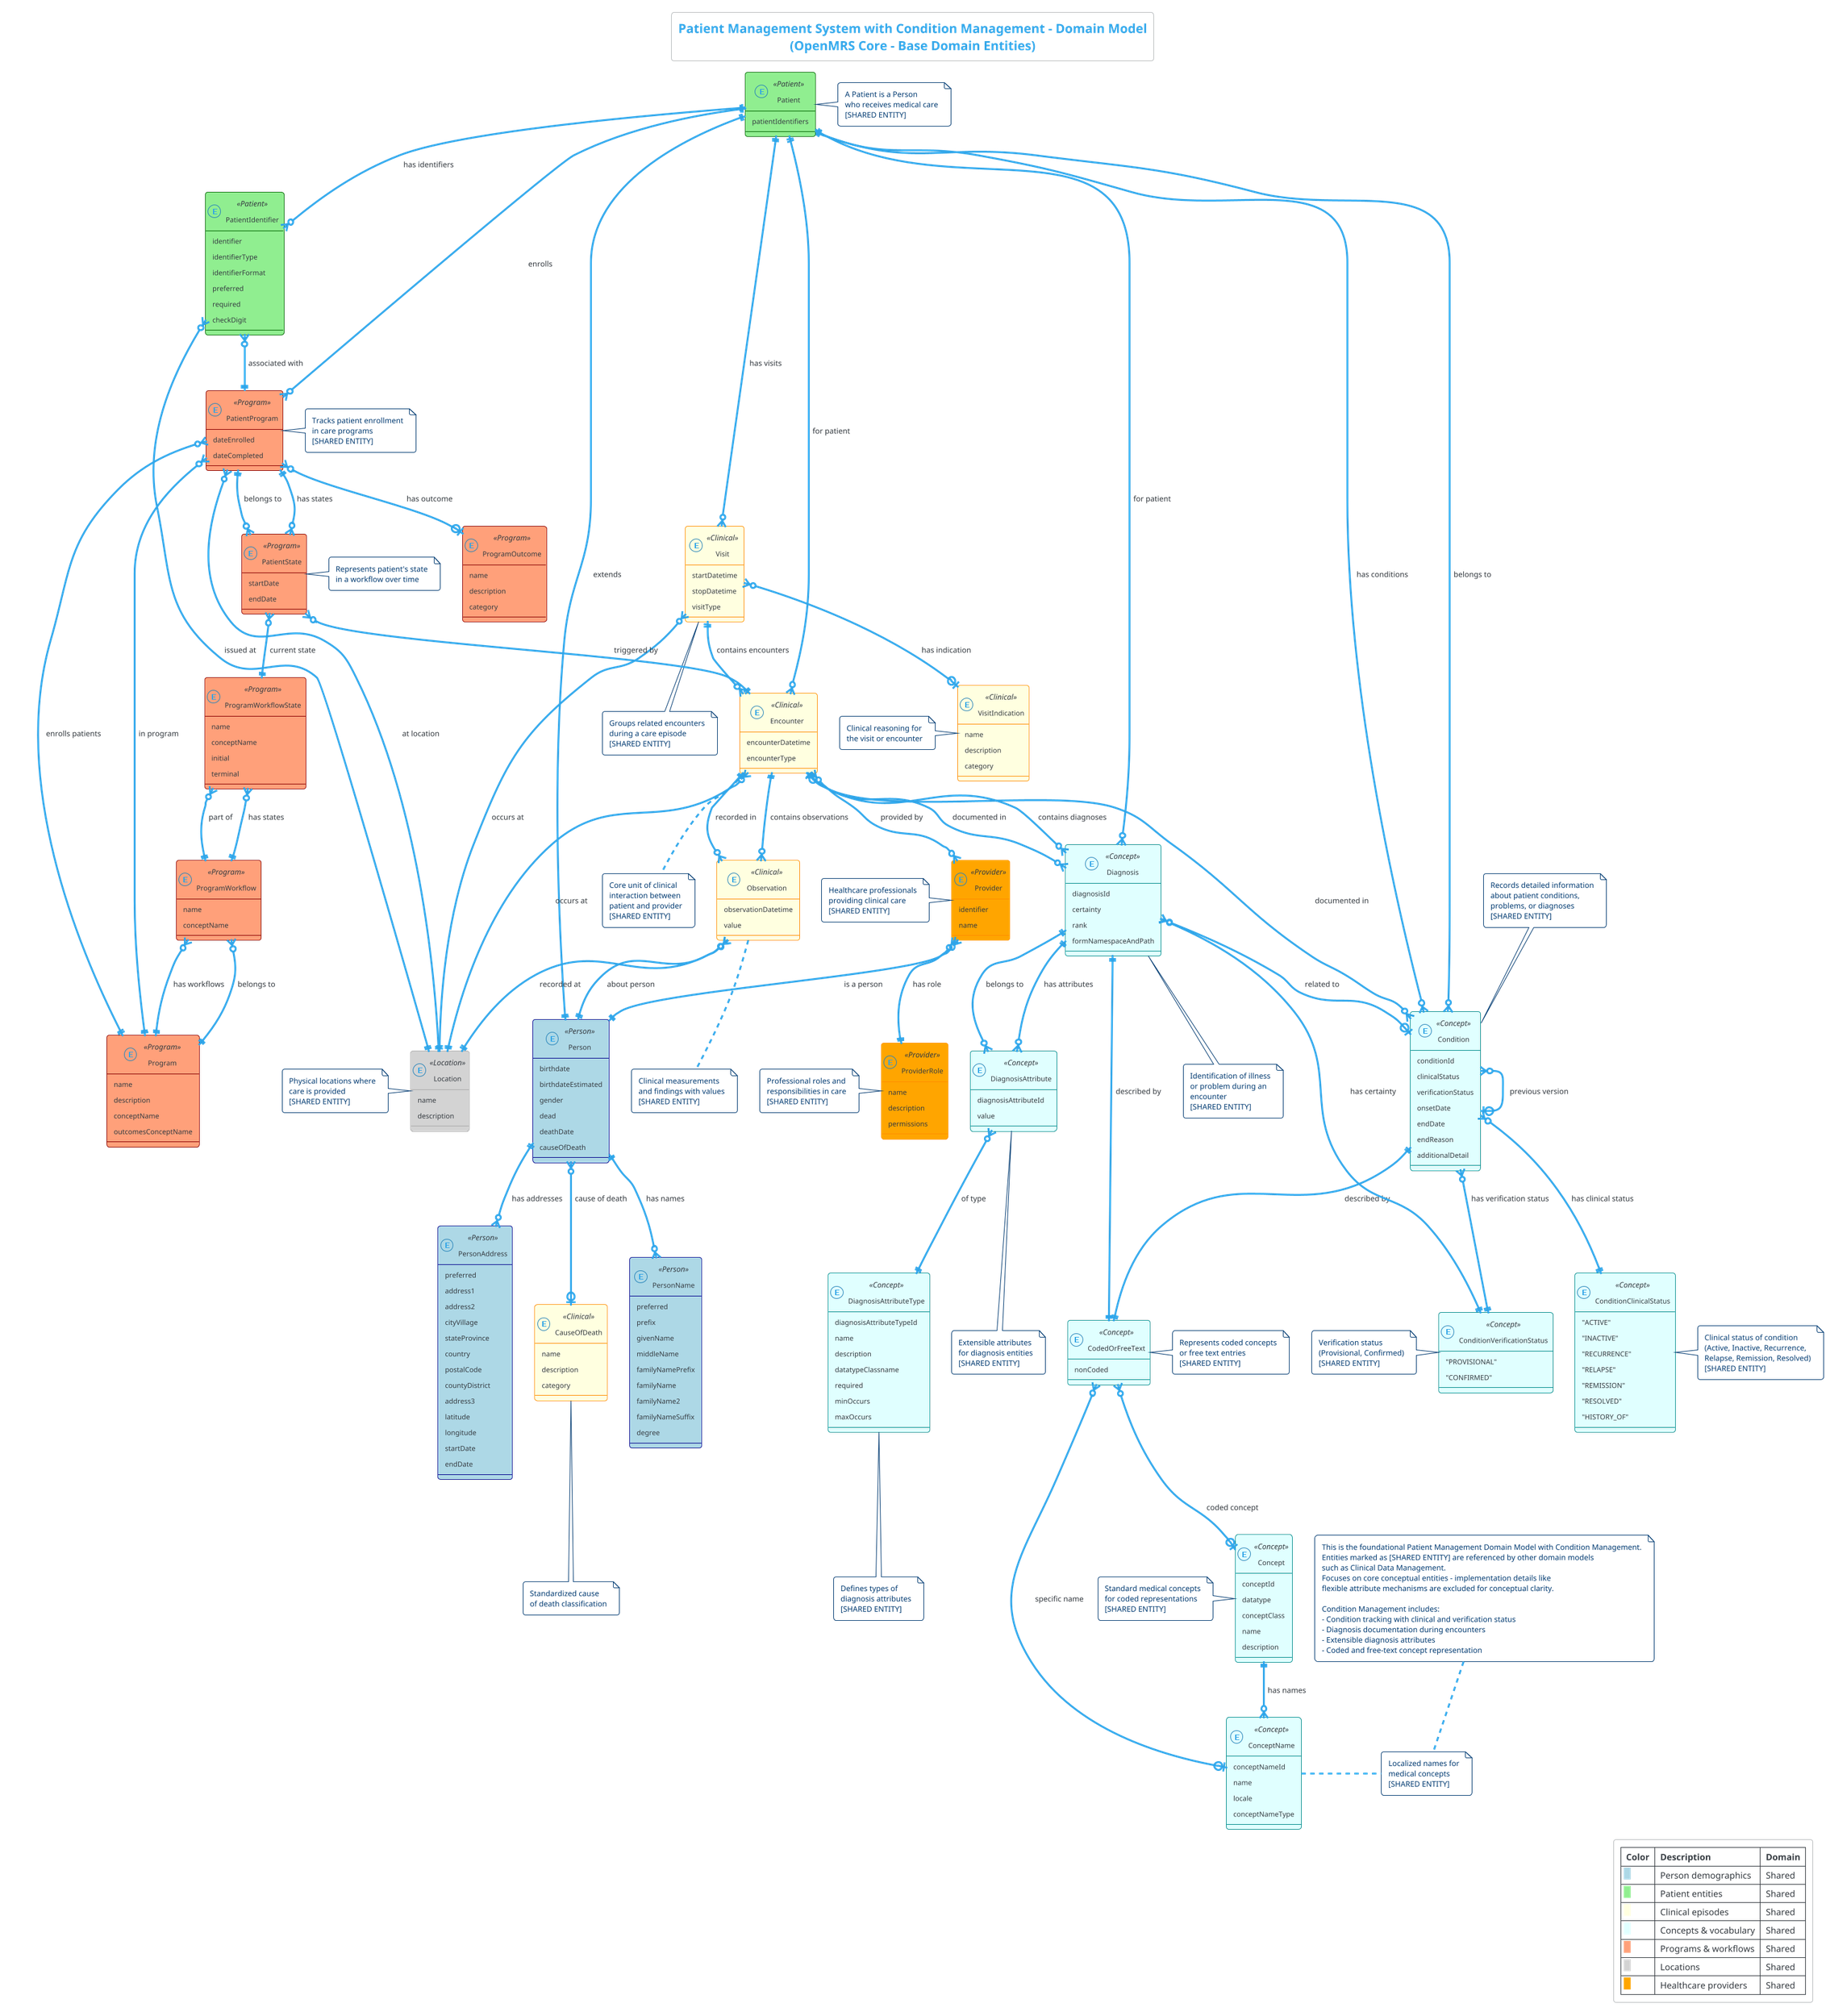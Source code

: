 @startuml Patient Management System - Domain Model
!theme cerulean-outline
title Patient Management System with Condition Management - Domain Model\n(OpenMRS Core - Base Domain Entities)

' This model contains the foundational domain entities that are shared across
' multiple OpenMRS domain models including Clinical Data Management.
' Entities defined here: Patient, Visit, Encounter, Observation, Provider, Location, Program entities
' Added: Condition Management entities for comprehensive condition and diagnosis tracking

' Define entity colors and styles - STANDARDIZED ACROSS ALL DOMAIN MODELS
' Color Legend:
' - LightBlue (Person): Person demographic entities
' - LightGreen (Patient): Patient-specific entities  
' - LightYellow (Clinical): Clinical care episode entities (Visit, Encounter, Observation)
' - LightCyan (Concept): Clinical vocabulary and concept entities (includes Condition/Diagnosis)
' - LightSalmon (Program): Program and workflow entities
' - LightGray (Location): Location and facility entities
' - Orange (Provider): Healthcare provider entities

skinparam class {
    BackgroundColor<<Person>> LightBlue
    BackgroundColor<<Patient>> LightGreen
    BackgroundColor<<Clinical>> LightYellow
    BackgroundColor<<Concept>> LightCyan
    BackgroundColor<<Program>> LightSalmon
    BackgroundColor<<Location>> LightGray
    BackgroundColor<<Provider>> Orange
    BorderColor<<Person>> DarkBlue
    BorderColor<<Patient>> DarkGreen
    BorderColor<<Clinical>> DarkOrange
    BorderColor<<Concept>> DarkCyan
    BorderColor<<Program>> DarkRed
    BorderColor<<Location>> DarkGray
    BorderColor<<Provider>> DarkOrange
}

' Core Person and Patient Entities
entity Person <<Person>> {
    birthdate
    birthdateEstimated
    gender
    dead
    deathDate
    causeOfDeath
}

entity PersonName <<Person>> {
    preferred
    prefix
    givenName
    middleName
    familyNamePrefix
    familyName
    familyName2
    familyNameSuffix
    degree
}

entity PersonAddress <<Person>> {
    preferred
    address1
    address2
    cityVillage
    stateProvince
    country
    postalCode
    countyDistrict
    address3
    latitude
    longitude
    startDate
    endDate
}

entity CauseOfDeath <<Clinical>> {
    name
    description
    category
}

entity Patient <<Patient>> {
    patientIdentifiers
}

entity PatientIdentifier <<Patient>> {
    identifier
    identifierType
    identifierFormat
    preferred
    required
    checkDigit
}

' Condition Management Entities
entity Condition <<Concept>> {
    conditionId
    clinicalStatus
    verificationStatus
    onsetDate
    endDate
    endReason
    additionalDetail
}

entity Diagnosis <<Concept>> {
    diagnosisId
    certainty
    rank
    formNamespaceAndPath
}

entity DiagnosisAttribute <<Concept>> {
    diagnosisAttributeId
    value
}

entity DiagnosisAttributeType <<Concept>> {
    diagnosisAttributeTypeId
    name
    description
    datatypeClassname
    required
    minOccurs
    maxOccurs
}

entity CodedOrFreeText <<Concept>> {
    nonCoded
}

entity ConditionClinicalStatus <<Concept>> {
    "ACTIVE"
    "INACTIVE" 
    "RECURRENCE"
    "RELAPSE"
    "REMISSION"
    "RESOLVED"
    "HISTORY_OF"
}

entity ConditionVerificationStatus <<Concept>> {
    "PROVISIONAL"
    "CONFIRMED"
}

entity Concept <<Concept>> {
    conceptId
    datatype
    conceptClass
    name
    description
}

entity ConceptName <<Concept>> {
    conceptNameId
    name
    locale
    conceptNameType
}

' Location Entity
entity Location <<Location>> {
    name
    description
}

' Clinical Care Entities
entity Visit <<Clinical>> {
    startDatetime
    stopDatetime
    visitType
}

entity VisitIndication <<Clinical>> {
    name
    description
    category
}

entity Encounter <<Clinical>> {
    encounterDatetime
    encounterType
}

entity Observation <<Clinical>> {
    observationDatetime
    value
}

' Provider Entities
entity Provider <<Provider>> {
    identifier
    name
}

entity ProviderRole <<Provider>> {
    name
    description
    permissions
}

' Program Management Entities
entity Program <<Program>> {
    name
    description
    conceptName
    outcomesConceptName
}

entity ProgramWorkflow <<Program>> {
    name
    conceptName
}

entity ProgramWorkflowState <<Program>> {
    name
    conceptName
    initial
    terminal
}

entity PatientProgram <<Program>> {
    dateEnrolled
    dateCompleted
}

entity ProgramOutcome <<Program>> {
    name
    description
    category
}

entity PatientState <<Program>> {
    startDate
    endDate
}

' Core Relationships - Person and Patient
Person ||--o{ PersonName : "has names"
Person ||--o{ PersonAddress : "has addresses"
Person }o--o| CauseOfDeath : "cause of death"
Patient ||--|| Person : "extends"
Patient ||--o{ PatientIdentifier : "has identifiers"
PatientIdentifier }o--|| Location : "issued at"

' Clinical Care Relationships
Patient ||--o{ Visit : "has visits"
Visit }o--|| Location : "occurs at"
Visit }o--o| VisitIndication : "has indication"
Visit ||--o{ Encounter : "contains encounters"
Encounter }o--|| Patient : "for patient"
Encounter }o--|| Location : "occurs at"
Encounter ||--o{ Observation : "contains observations"
Encounter }o--o{ Provider : "provided by"
Observation }o--|| Person : "about person"
Observation }o--|| Location : "recorded at"
Observation }o--|| Encounter : "recorded in"
Provider }o--|| ProviderRole : "has role"

' Condition Management Relationships
Patient ||--o{ Condition : "has conditions"
Condition }o--|| Patient : "belongs to"
Condition }o--o| Encounter : "documented in"
Condition ||--|| CodedOrFreeText : "described by"
Condition }o--|| ConditionClinicalStatus : "has clinical status"
Condition }o--|| ConditionVerificationStatus : "has verification status"
Condition }o--o| Condition : "previous version"
Encounter ||--o{ Diagnosis : "contains diagnoses"
Diagnosis }o--|| Patient : "for patient"
Diagnosis }o--|| Encounter : "documented in"
Diagnosis }o--o| Condition : "related to"
Diagnosis ||--|| CodedOrFreeText : "described by"
Diagnosis }o--|| ConditionVerificationStatus : "has certainty"
Diagnosis ||--o{ DiagnosisAttribute : "has attributes"
DiagnosisAttribute }o--|| DiagnosisAttributeType : "of type"
DiagnosisAttribute }o--|| Diagnosis : "belongs to"
CodedOrFreeText }o--o| Concept : "coded concept"
CodedOrFreeText }o--o| ConceptName : "specific name"
Concept ||--o{ ConceptName : "has names"

' Program Management Relationships
Program ||--o{ ProgramWorkflow : "has workflows"
Program ||--o{ PatientProgram : "enrolls patients"
ProgramWorkflow ||--o{ ProgramWorkflowState : "has states"
ProgramWorkflow }o--|| Program : "belongs to"
ProgramWorkflowState }o--|| ProgramWorkflow : "part of"
PatientProgram }o--|| Patient : "enrolls"
PatientProgram }o--|| Program : "in program"
PatientProgram }o--|| Location : "at location"
PatientProgram }o--o| ProgramOutcome : "has outcome"
PatientProgram ||--o{ PatientState : "has states"
PatientState }o--|| PatientProgram : "belongs to"
PatientState }o--|| ProgramWorkflowState : "current state"
PatientState }o--|| Encounter : "triggered by"
PatientIdentifier }o--|| PatientProgram : "associated with"

' Additional domain relationships
Provider }o--|| Person : "is a person"

' Notes and constraints
note right of Patient : A Patient is a Person\nwho receives medical care\n[SHARED ENTITY]
note right of PatientProgram : Tracks patient enrollment\nin care programs\n[SHARED ENTITY]
note right of PatientState : Represents patient's state\nin a workflow over time
note bottom of Encounter : Core unit of clinical\ninteraction between\npatient and provider\n[SHARED ENTITY]
note bottom of Visit : Groups related encounters\nduring a care episode\n[SHARED ENTITY]
note bottom of Observation : Clinical measurements\nand findings with values\n[SHARED ENTITY]
note left of VisitIndication : Clinical reasoning for\nthe visit or encounter
note bottom of CauseOfDeath : Standardized cause\nof death classification
note left of ProviderRole : Professional roles and\nresponsibilities in care\n[SHARED ENTITY]
note left of Provider : Healthcare professionals\nproviding clinical care\n[SHARED ENTITY]
note left of Location : Physical locations where\ncare is provided\n[SHARED ENTITY]
note top of Condition : Records detailed information\nabout patient conditions,\nproblems, or diagnoses\n[SHARED ENTITY]
note bottom of Diagnosis : Identification of illness\nor problem during an\nencounter\n[SHARED ENTITY]
note right of ConditionClinicalStatus : Clinical status of condition\n(Active, Inactive, Recurrence,\nRelapse, Remission, Resolved)\n[SHARED ENTITY]
note left of ConditionVerificationStatus : Verification status\n(Provisional, Confirmed)\n[SHARED ENTITY]
note right of CodedOrFreeText : Represents coded concepts\nor free text entries\n[SHARED ENTITY]
note bottom of DiagnosisAttribute : Extensible attributes\nfor diagnosis entities\n[SHARED ENTITY]
note bottom of DiagnosisAttributeType : Defines types of\ndiagnosis attributes\n[SHARED ENTITY]
note left of Concept : Standard medical concepts\nfor coded representations\n[SHARED ENTITY]
note right of ConceptName : Localized names for\nmedical concepts\n[SHARED ENTITY]

' Model Information
note top : This is the foundational Patient Management Domain Model with Condition Management.\nEntities marked as [SHARED ENTITY] are referenced by other domain models\nsuch as Clinical Data Management.\nFocuses on core conceptual entities - implementation details like\nflexible attribute mechanisms are excluded for conceptual clarity.\n\nCondition Management includes:\n- Condition tracking with clinical and verification status\n- Diagnosis documentation during encounters\n- Extensible diagnosis attributes\n- Coded and free-text concept representation

' Color Legend Table
legend right
|= Color |= Description |= Domain |
|<back:LightBlue>   </back>| Person demographics | Shared |
|<back:LightGreen>   </back>| Patient entities | Shared |
|<back:LightYellow>   </back>| Clinical episodes | Shared |
|<back:LightCyan>   </back>| Concepts & vocabulary | Shared |
|<back:LightSalmon>   </back>| Programs & workflows | Shared |
|<back:LightGray>   </back>| Locations | Shared |
|<back:Orange>   </back>| Healthcare providers | Shared |
endlegend

@enduml
